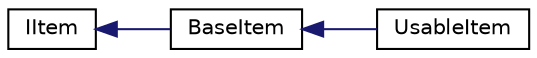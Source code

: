 digraph "Graphical Class Hierarchy"
{
 // INTERACTIVE_SVG=YES
  edge [fontname="Helvetica",fontsize="10",labelfontname="Helvetica",labelfontsize="10"];
  node [fontname="Helvetica",fontsize="10",shape=record];
  rankdir="LR";
  Node1 [label="IItem",height=0.2,width=0.4,color="black", fillcolor="white", style="filled",URL="$d3/d77/interface_action_rpg_kit_1_1_item_1_1_i_item.xhtml",tooltip="An Item is something that is usable by Characters."];
  Node1 -> Node2 [dir="back",color="midnightblue",fontsize="10",style="solid",fontname="Helvetica"];
  Node2 [label="BaseItem",height=0.2,width=0.4,color="black", fillcolor="white", style="filled",URL="$d3/dfb/class_action_rpg_kit_1_1_item_1_1_base_item.xhtml",tooltip="Basic implementation of the IItem."];
  Node2 -> Node3 [dir="back",color="midnightblue",fontsize="10",style="solid",fontname="Helvetica"];
  Node3 [label="UsableItem",height=0.2,width=0.4,color="black", fillcolor="white", style="filled",URL="$d3/dc8/class_action_rpg_kit_1_1_item_1_1_usable_item.xhtml",tooltip="This item is usable for Skills."];
}
